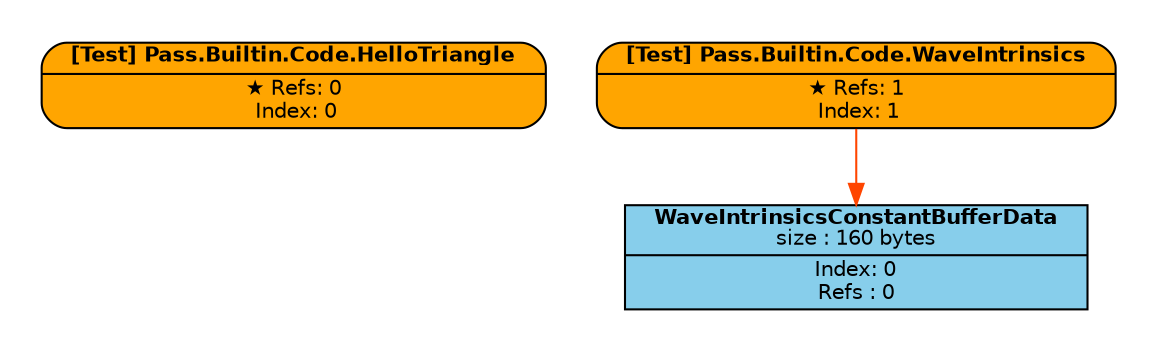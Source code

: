 digraph FrameGraph {
graph [style=invis, rankdir="TB" ordering=out, splines=spline]
node [shape=record, fontname="helvetica", fontsize=10, margin="0.2,0.03"]

P0 [label=<{ {<B>[Test] Pass.Builtin.Code.HelloTriangle</B>} | {&#x2605; Refs: 0<BR/> Index: 0} }> style="rounded,filled", fillcolor=orange]
P1 [label=<{ {<B>[Test] Pass.Builtin.Code.WaveIntrinsics</B>} | {&#x2605; Refs: 1<BR/> Index: 1} }> style="rounded,filled", fillcolor=orange]

R0_1 [label=<{ {<B>WaveIntrinsicsConstantBufferData</B><BR/>size : 160 bytes} | {Index: 0<BR/>Refs : 0} }> style=filled, fillcolor=skyblue]

P0 -> { } [color=orangered]
P1 -> { R0_1 } [color=orangered]

R0_1 -> { } [color=olivedrab3]

subgraph cluster_0 {
P0 
}
subgraph cluster_1 {
P1 R0_1 
}

subgraph cluster_imported_resources {
graph [style=dotted, fontname="helvetica", label=< <B>Imported</B> >]

}

}